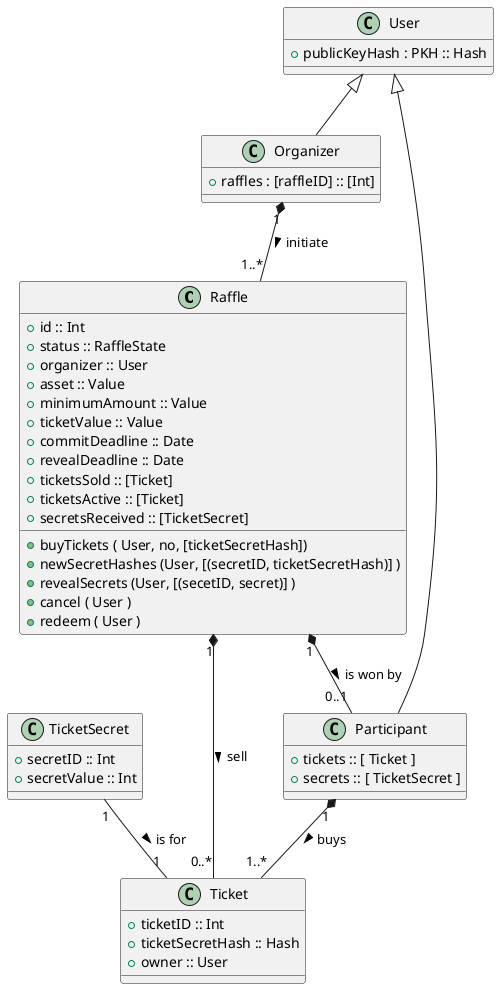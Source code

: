 @startuml

class Raffle {
    +id :: Int
    +status :: RaffleState
    +organizer :: User
    +asset :: Value
    +minimumAmount :: Value
    +ticketValue :: Value
    +commitDeadline :: Date
    +revealDeadline :: Date
    +ticketsSold :: [Ticket]
    +ticketsActive :: [Ticket]
    +secretsReceived :: [TicketSecret]
    +buyTickets ( User, no, [ticketSecretHash])
    +newSecretHashes (User, [(secretID, ticketSecretHash)] )
    +revealSecrets (User, [(secetID, secret)] )
    +cancel ( User )
    +redeem ( User )

}

User <|-- Organizer
User <|-- Participant

class User {
    +publicKeyHash : PKH :: Hash
}

class Organizer {
    +raffles : [raffleID] :: [Int]
}

class Participant {
    +tickets :: [ Ticket ]
    +secrets :: [ TicketSecret ]
 }

class Ticket {
    +ticketID :: Int
    +ticketSecretHash :: Hash
    +owner :: User
}

class TicketSecret {
    +secretID :: Int
    +secretValue :: Int
    }

TicketSecret "1" -- "1"  Ticket : is for >

Organizer "1" *-- "1..*"  Raffle : initiate >
Raffle "1" *-- "0..1"  Participant : is won by >

Participant "1" *-- "1..*" Ticket : buys >
Raffle "1" *-- "0..*" Ticket : sell >


@enduml